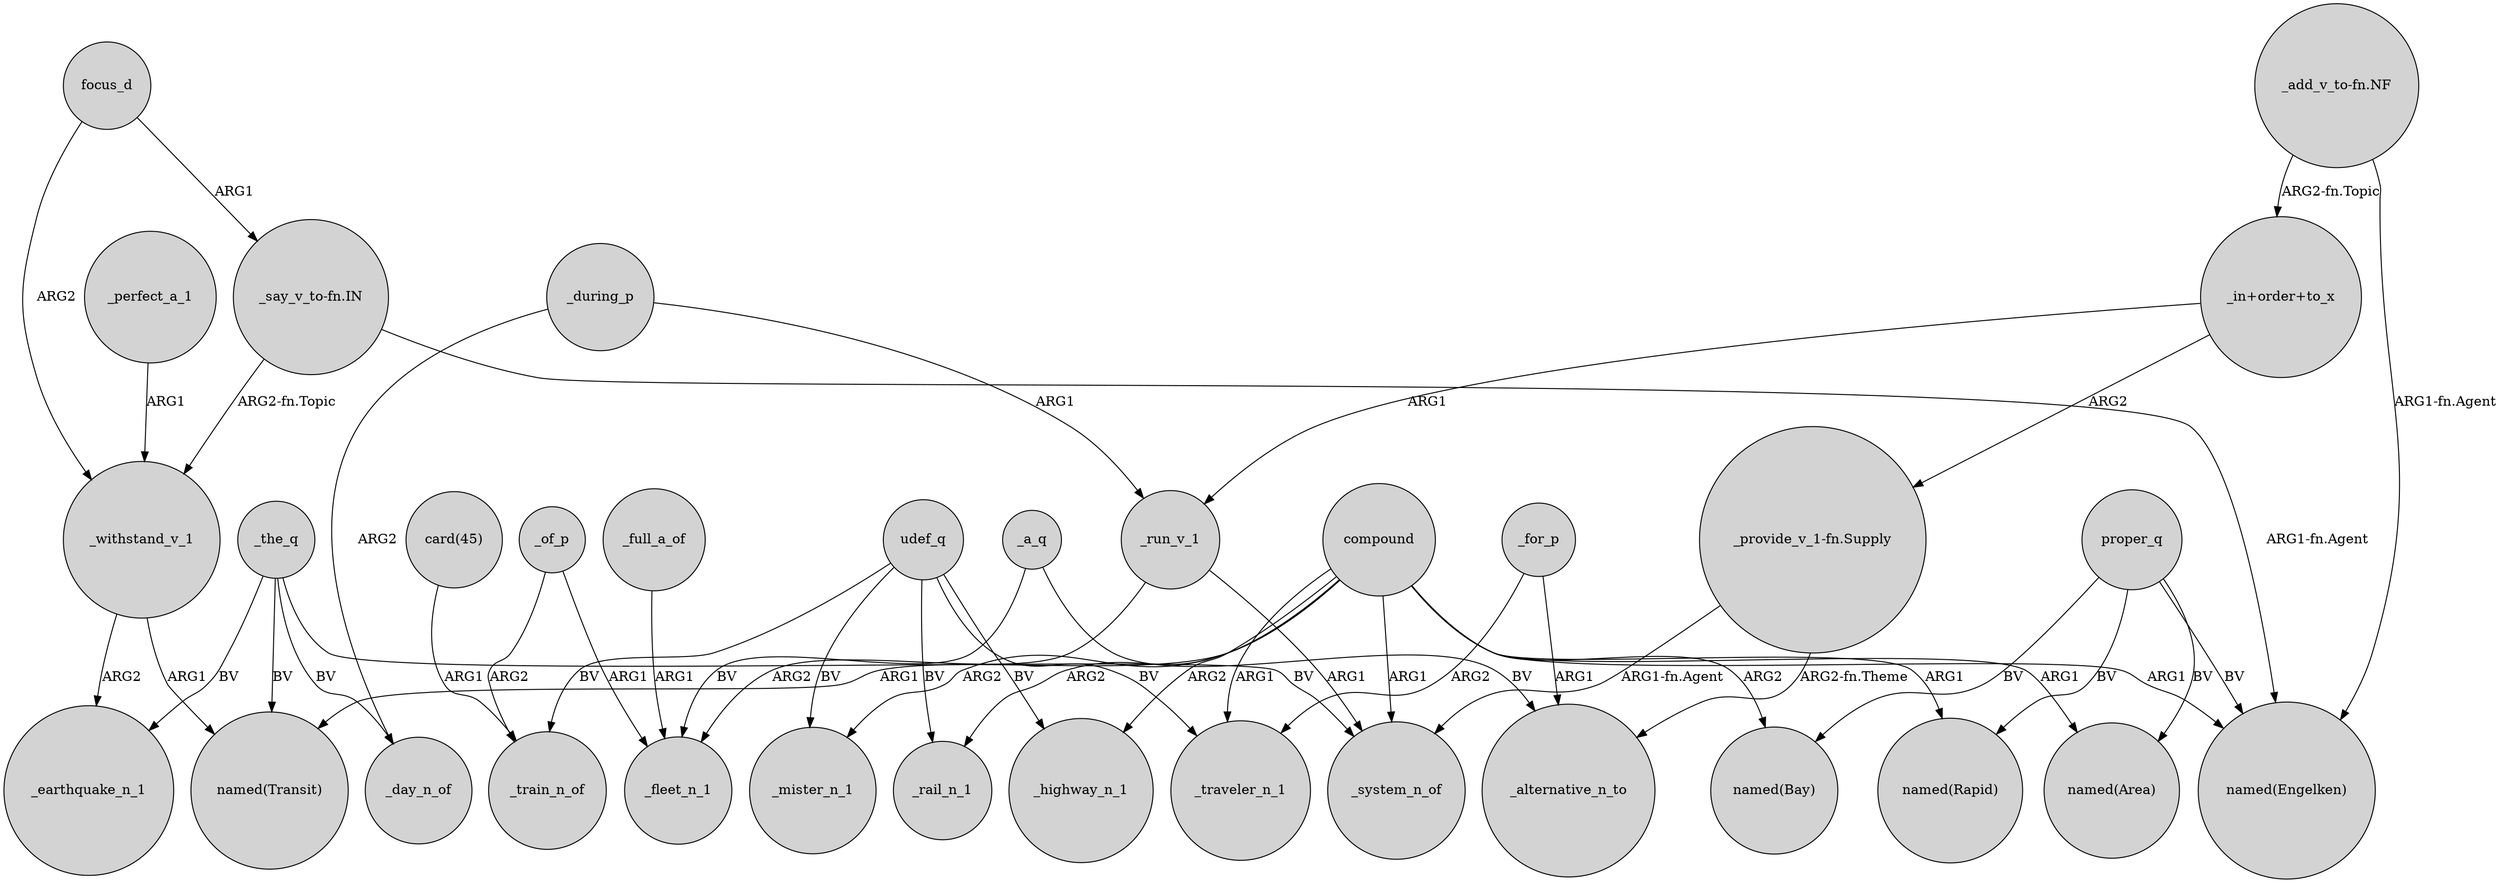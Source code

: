 digraph {
	node [shape=circle style=filled]
	_the_q -> _earthquake_n_1 [label=BV]
	udef_q -> _train_n_of [label=BV]
	_a_q -> _alternative_n_to [label=BV]
	udef_q -> _highway_n_1 [label=BV]
	compound -> "named(Engelken)" [label=ARG1]
	_the_q -> "named(Transit)" [label=BV]
	compound -> _rail_n_1 [label=ARG2]
	_run_v_1 -> _fleet_n_1 [label=ARG2]
	_during_p -> _run_v_1 [label=ARG1]
	compound -> _traveler_n_1 [label=ARG1]
	proper_q -> "named(Bay)" [label=BV]
	_of_p -> _fleet_n_1 [label=ARG1]
	"_provide_v_1-fn.Supply" -> _alternative_n_to [label="ARG2-fn.Theme"]
	_during_p -> _day_n_of [label=ARG2]
	compound -> _system_n_of [label=ARG1]
	"_add_v_to-fn.NF" -> "named(Engelken)" [label="ARG1-fn.Agent"]
	compound -> _mister_n_1 [label=ARG2]
	_for_p -> _alternative_n_to [label=ARG1]
	_withstand_v_1 -> "named(Transit)" [label=ARG1]
	_withstand_v_1 -> _earthquake_n_1 [label=ARG2]
	udef_q -> _mister_n_1 [label=BV]
	"_say_v_to-fn.IN" -> "named(Engelken)" [label="ARG1-fn.Agent"]
	compound -> _highway_n_1 [label=ARG2]
	proper_q -> "named(Rapid)" [label=BV]
	"_add_v_to-fn.NF" -> "_in+order+to_x" [label="ARG2-fn.Topic"]
	_full_a_of -> _fleet_n_1 [label=ARG1]
	udef_q -> _traveler_n_1 [label=BV]
	"_in+order+to_x" -> _run_v_1 [label=ARG1]
	proper_q -> "named(Area)" [label=BV]
	udef_q -> _rail_n_1 [label=BV]
	"_provide_v_1-fn.Supply" -> _system_n_of [label="ARG1-fn.Agent"]
	_for_p -> _traveler_n_1 [label=ARG2]
	_the_q -> _day_n_of [label=BV]
	compound -> "named(Transit)" [label=ARG1]
	_perfect_a_1 -> _withstand_v_1 [label=ARG1]
	proper_q -> "named(Engelken)" [label=BV]
	"_say_v_to-fn.IN" -> _withstand_v_1 [label="ARG2-fn.Topic"]
	compound -> "named(Area)" [label=ARG1]
	compound -> "named(Bay)" [label=ARG2]
	_of_p -> _train_n_of [label=ARG2]
	_the_q -> _system_n_of [label=BV]
	"_in+order+to_x" -> "_provide_v_1-fn.Supply" [label=ARG2]
	"card(45)" -> _train_n_of [label=ARG1]
	_a_q -> _fleet_n_1 [label=BV]
	focus_d -> _withstand_v_1 [label=ARG2]
	focus_d -> "_say_v_to-fn.IN" [label=ARG1]
	_run_v_1 -> _system_n_of [label=ARG1]
	compound -> "named(Rapid)" [label=ARG1]
}
